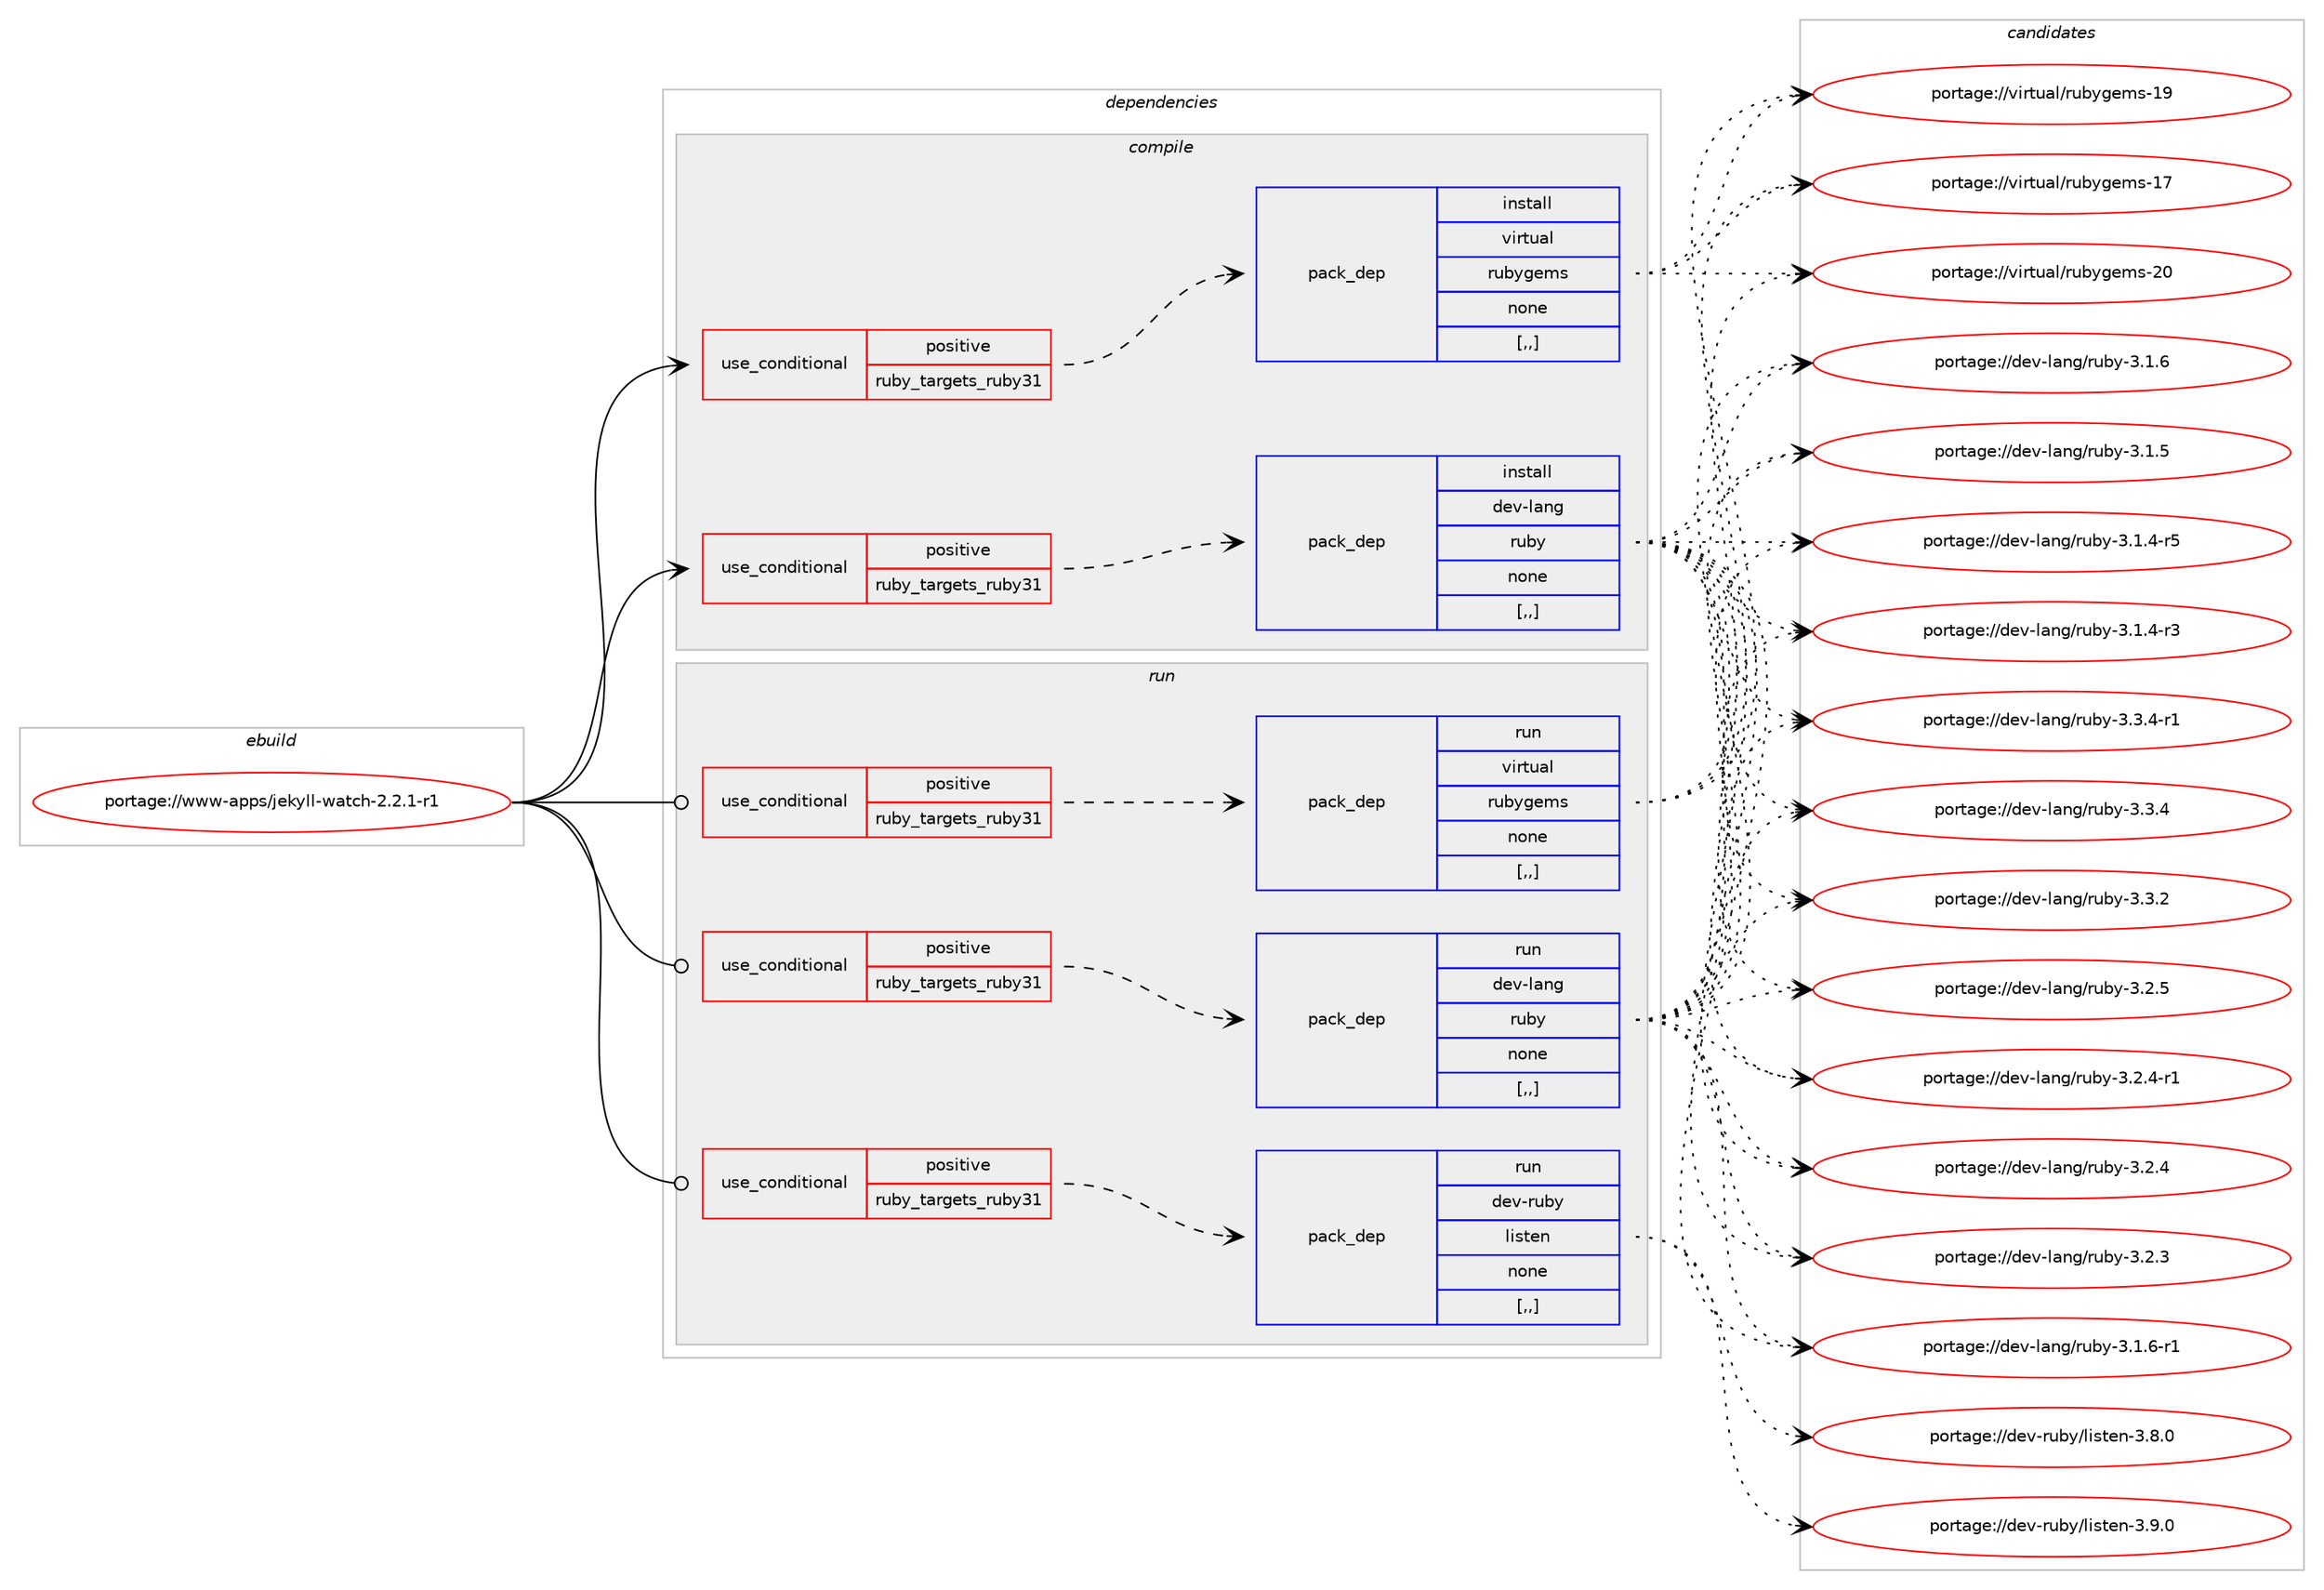 digraph prolog {

# *************
# Graph options
# *************

newrank=true;
concentrate=true;
compound=true;
graph [rankdir=LR,fontname=Helvetica,fontsize=10,ranksep=1.5];#, ranksep=2.5, nodesep=0.2];
edge  [arrowhead=vee];
node  [fontname=Helvetica,fontsize=10];

# **********
# The ebuild
# **********

subgraph cluster_leftcol {
color=gray;
label=<<i>ebuild</i>>;
id [label="portage://www-apps/jekyll-watch-2.2.1-r1", color=red, width=4, href="../www-apps/jekyll-watch-2.2.1-r1.svg"];
}

# ****************
# The dependencies
# ****************

subgraph cluster_midcol {
color=gray;
label=<<i>dependencies</i>>;
subgraph cluster_compile {
fillcolor="#eeeeee";
style=filled;
label=<<i>compile</i>>;
subgraph cond119008 {
dependency446856 [label=<<TABLE BORDER="0" CELLBORDER="1" CELLSPACING="0" CELLPADDING="4"><TR><TD ROWSPAN="3" CELLPADDING="10">use_conditional</TD></TR><TR><TD>positive</TD></TR><TR><TD>ruby_targets_ruby31</TD></TR></TABLE>>, shape=none, color=red];
subgraph pack324559 {
dependency446857 [label=<<TABLE BORDER="0" CELLBORDER="1" CELLSPACING="0" CELLPADDING="4" WIDTH="220"><TR><TD ROWSPAN="6" CELLPADDING="30">pack_dep</TD></TR><TR><TD WIDTH="110">install</TD></TR><TR><TD>dev-lang</TD></TR><TR><TD>ruby</TD></TR><TR><TD>none</TD></TR><TR><TD>[,,]</TD></TR></TABLE>>, shape=none, color=blue];
}
dependency446856:e -> dependency446857:w [weight=20,style="dashed",arrowhead="vee"];
}
id:e -> dependency446856:w [weight=20,style="solid",arrowhead="vee"];
subgraph cond119009 {
dependency446858 [label=<<TABLE BORDER="0" CELLBORDER="1" CELLSPACING="0" CELLPADDING="4"><TR><TD ROWSPAN="3" CELLPADDING="10">use_conditional</TD></TR><TR><TD>positive</TD></TR><TR><TD>ruby_targets_ruby31</TD></TR></TABLE>>, shape=none, color=red];
subgraph pack324560 {
dependency446859 [label=<<TABLE BORDER="0" CELLBORDER="1" CELLSPACING="0" CELLPADDING="4" WIDTH="220"><TR><TD ROWSPAN="6" CELLPADDING="30">pack_dep</TD></TR><TR><TD WIDTH="110">install</TD></TR><TR><TD>virtual</TD></TR><TR><TD>rubygems</TD></TR><TR><TD>none</TD></TR><TR><TD>[,,]</TD></TR></TABLE>>, shape=none, color=blue];
}
dependency446858:e -> dependency446859:w [weight=20,style="dashed",arrowhead="vee"];
}
id:e -> dependency446858:w [weight=20,style="solid",arrowhead="vee"];
}
subgraph cluster_compileandrun {
fillcolor="#eeeeee";
style=filled;
label=<<i>compile and run</i>>;
}
subgraph cluster_run {
fillcolor="#eeeeee";
style=filled;
label=<<i>run</i>>;
subgraph cond119010 {
dependency446860 [label=<<TABLE BORDER="0" CELLBORDER="1" CELLSPACING="0" CELLPADDING="4"><TR><TD ROWSPAN="3" CELLPADDING="10">use_conditional</TD></TR><TR><TD>positive</TD></TR><TR><TD>ruby_targets_ruby31</TD></TR></TABLE>>, shape=none, color=red];
subgraph pack324561 {
dependency446861 [label=<<TABLE BORDER="0" CELLBORDER="1" CELLSPACING="0" CELLPADDING="4" WIDTH="220"><TR><TD ROWSPAN="6" CELLPADDING="30">pack_dep</TD></TR><TR><TD WIDTH="110">run</TD></TR><TR><TD>dev-lang</TD></TR><TR><TD>ruby</TD></TR><TR><TD>none</TD></TR><TR><TD>[,,]</TD></TR></TABLE>>, shape=none, color=blue];
}
dependency446860:e -> dependency446861:w [weight=20,style="dashed",arrowhead="vee"];
}
id:e -> dependency446860:w [weight=20,style="solid",arrowhead="odot"];
subgraph cond119011 {
dependency446862 [label=<<TABLE BORDER="0" CELLBORDER="1" CELLSPACING="0" CELLPADDING="4"><TR><TD ROWSPAN="3" CELLPADDING="10">use_conditional</TD></TR><TR><TD>positive</TD></TR><TR><TD>ruby_targets_ruby31</TD></TR></TABLE>>, shape=none, color=red];
subgraph pack324562 {
dependency446863 [label=<<TABLE BORDER="0" CELLBORDER="1" CELLSPACING="0" CELLPADDING="4" WIDTH="220"><TR><TD ROWSPAN="6" CELLPADDING="30">pack_dep</TD></TR><TR><TD WIDTH="110">run</TD></TR><TR><TD>dev-ruby</TD></TR><TR><TD>listen</TD></TR><TR><TD>none</TD></TR><TR><TD>[,,]</TD></TR></TABLE>>, shape=none, color=blue];
}
dependency446862:e -> dependency446863:w [weight=20,style="dashed",arrowhead="vee"];
}
id:e -> dependency446862:w [weight=20,style="solid",arrowhead="odot"];
subgraph cond119012 {
dependency446864 [label=<<TABLE BORDER="0" CELLBORDER="1" CELLSPACING="0" CELLPADDING="4"><TR><TD ROWSPAN="3" CELLPADDING="10">use_conditional</TD></TR><TR><TD>positive</TD></TR><TR><TD>ruby_targets_ruby31</TD></TR></TABLE>>, shape=none, color=red];
subgraph pack324563 {
dependency446865 [label=<<TABLE BORDER="0" CELLBORDER="1" CELLSPACING="0" CELLPADDING="4" WIDTH="220"><TR><TD ROWSPAN="6" CELLPADDING="30">pack_dep</TD></TR><TR><TD WIDTH="110">run</TD></TR><TR><TD>virtual</TD></TR><TR><TD>rubygems</TD></TR><TR><TD>none</TD></TR><TR><TD>[,,]</TD></TR></TABLE>>, shape=none, color=blue];
}
dependency446864:e -> dependency446865:w [weight=20,style="dashed",arrowhead="vee"];
}
id:e -> dependency446864:w [weight=20,style="solid",arrowhead="odot"];
}
}

# **************
# The candidates
# **************

subgraph cluster_choices {
rank=same;
color=gray;
label=<<i>candidates</i>>;

subgraph choice324559 {
color=black;
nodesep=1;
choice100101118451089711010347114117981214551465146524511449 [label="portage://dev-lang/ruby-3.3.4-r1", color=red, width=4,href="../dev-lang/ruby-3.3.4-r1.svg"];
choice10010111845108971101034711411798121455146514652 [label="portage://dev-lang/ruby-3.3.4", color=red, width=4,href="../dev-lang/ruby-3.3.4.svg"];
choice10010111845108971101034711411798121455146514650 [label="portage://dev-lang/ruby-3.3.2", color=red, width=4,href="../dev-lang/ruby-3.3.2.svg"];
choice10010111845108971101034711411798121455146504653 [label="portage://dev-lang/ruby-3.2.5", color=red, width=4,href="../dev-lang/ruby-3.2.5.svg"];
choice100101118451089711010347114117981214551465046524511449 [label="portage://dev-lang/ruby-3.2.4-r1", color=red, width=4,href="../dev-lang/ruby-3.2.4-r1.svg"];
choice10010111845108971101034711411798121455146504652 [label="portage://dev-lang/ruby-3.2.4", color=red, width=4,href="../dev-lang/ruby-3.2.4.svg"];
choice10010111845108971101034711411798121455146504651 [label="portage://dev-lang/ruby-3.2.3", color=red, width=4,href="../dev-lang/ruby-3.2.3.svg"];
choice100101118451089711010347114117981214551464946544511449 [label="portage://dev-lang/ruby-3.1.6-r1", color=red, width=4,href="../dev-lang/ruby-3.1.6-r1.svg"];
choice10010111845108971101034711411798121455146494654 [label="portage://dev-lang/ruby-3.1.6", color=red, width=4,href="../dev-lang/ruby-3.1.6.svg"];
choice10010111845108971101034711411798121455146494653 [label="portage://dev-lang/ruby-3.1.5", color=red, width=4,href="../dev-lang/ruby-3.1.5.svg"];
choice100101118451089711010347114117981214551464946524511453 [label="portage://dev-lang/ruby-3.1.4-r5", color=red, width=4,href="../dev-lang/ruby-3.1.4-r5.svg"];
choice100101118451089711010347114117981214551464946524511451 [label="portage://dev-lang/ruby-3.1.4-r3", color=red, width=4,href="../dev-lang/ruby-3.1.4-r3.svg"];
dependency446857:e -> choice100101118451089711010347114117981214551465146524511449:w [style=dotted,weight="100"];
dependency446857:e -> choice10010111845108971101034711411798121455146514652:w [style=dotted,weight="100"];
dependency446857:e -> choice10010111845108971101034711411798121455146514650:w [style=dotted,weight="100"];
dependency446857:e -> choice10010111845108971101034711411798121455146504653:w [style=dotted,weight="100"];
dependency446857:e -> choice100101118451089711010347114117981214551465046524511449:w [style=dotted,weight="100"];
dependency446857:e -> choice10010111845108971101034711411798121455146504652:w [style=dotted,weight="100"];
dependency446857:e -> choice10010111845108971101034711411798121455146504651:w [style=dotted,weight="100"];
dependency446857:e -> choice100101118451089711010347114117981214551464946544511449:w [style=dotted,weight="100"];
dependency446857:e -> choice10010111845108971101034711411798121455146494654:w [style=dotted,weight="100"];
dependency446857:e -> choice10010111845108971101034711411798121455146494653:w [style=dotted,weight="100"];
dependency446857:e -> choice100101118451089711010347114117981214551464946524511453:w [style=dotted,weight="100"];
dependency446857:e -> choice100101118451089711010347114117981214551464946524511451:w [style=dotted,weight="100"];
}
subgraph choice324560 {
color=black;
nodesep=1;
choice118105114116117971084711411798121103101109115455048 [label="portage://virtual/rubygems-20", color=red, width=4,href="../virtual/rubygems-20.svg"];
choice118105114116117971084711411798121103101109115454957 [label="portage://virtual/rubygems-19", color=red, width=4,href="../virtual/rubygems-19.svg"];
choice118105114116117971084711411798121103101109115454955 [label="portage://virtual/rubygems-17", color=red, width=4,href="../virtual/rubygems-17.svg"];
dependency446859:e -> choice118105114116117971084711411798121103101109115455048:w [style=dotted,weight="100"];
dependency446859:e -> choice118105114116117971084711411798121103101109115454957:w [style=dotted,weight="100"];
dependency446859:e -> choice118105114116117971084711411798121103101109115454955:w [style=dotted,weight="100"];
}
subgraph choice324561 {
color=black;
nodesep=1;
choice100101118451089711010347114117981214551465146524511449 [label="portage://dev-lang/ruby-3.3.4-r1", color=red, width=4,href="../dev-lang/ruby-3.3.4-r1.svg"];
choice10010111845108971101034711411798121455146514652 [label="portage://dev-lang/ruby-3.3.4", color=red, width=4,href="../dev-lang/ruby-3.3.4.svg"];
choice10010111845108971101034711411798121455146514650 [label="portage://dev-lang/ruby-3.3.2", color=red, width=4,href="../dev-lang/ruby-3.3.2.svg"];
choice10010111845108971101034711411798121455146504653 [label="portage://dev-lang/ruby-3.2.5", color=red, width=4,href="../dev-lang/ruby-3.2.5.svg"];
choice100101118451089711010347114117981214551465046524511449 [label="portage://dev-lang/ruby-3.2.4-r1", color=red, width=4,href="../dev-lang/ruby-3.2.4-r1.svg"];
choice10010111845108971101034711411798121455146504652 [label="portage://dev-lang/ruby-3.2.4", color=red, width=4,href="../dev-lang/ruby-3.2.4.svg"];
choice10010111845108971101034711411798121455146504651 [label="portage://dev-lang/ruby-3.2.3", color=red, width=4,href="../dev-lang/ruby-3.2.3.svg"];
choice100101118451089711010347114117981214551464946544511449 [label="portage://dev-lang/ruby-3.1.6-r1", color=red, width=4,href="../dev-lang/ruby-3.1.6-r1.svg"];
choice10010111845108971101034711411798121455146494654 [label="portage://dev-lang/ruby-3.1.6", color=red, width=4,href="../dev-lang/ruby-3.1.6.svg"];
choice10010111845108971101034711411798121455146494653 [label="portage://dev-lang/ruby-3.1.5", color=red, width=4,href="../dev-lang/ruby-3.1.5.svg"];
choice100101118451089711010347114117981214551464946524511453 [label="portage://dev-lang/ruby-3.1.4-r5", color=red, width=4,href="../dev-lang/ruby-3.1.4-r5.svg"];
choice100101118451089711010347114117981214551464946524511451 [label="portage://dev-lang/ruby-3.1.4-r3", color=red, width=4,href="../dev-lang/ruby-3.1.4-r3.svg"];
dependency446861:e -> choice100101118451089711010347114117981214551465146524511449:w [style=dotted,weight="100"];
dependency446861:e -> choice10010111845108971101034711411798121455146514652:w [style=dotted,weight="100"];
dependency446861:e -> choice10010111845108971101034711411798121455146514650:w [style=dotted,weight="100"];
dependency446861:e -> choice10010111845108971101034711411798121455146504653:w [style=dotted,weight="100"];
dependency446861:e -> choice100101118451089711010347114117981214551465046524511449:w [style=dotted,weight="100"];
dependency446861:e -> choice10010111845108971101034711411798121455146504652:w [style=dotted,weight="100"];
dependency446861:e -> choice10010111845108971101034711411798121455146504651:w [style=dotted,weight="100"];
dependency446861:e -> choice100101118451089711010347114117981214551464946544511449:w [style=dotted,weight="100"];
dependency446861:e -> choice10010111845108971101034711411798121455146494654:w [style=dotted,weight="100"];
dependency446861:e -> choice10010111845108971101034711411798121455146494653:w [style=dotted,weight="100"];
dependency446861:e -> choice100101118451089711010347114117981214551464946524511453:w [style=dotted,weight="100"];
dependency446861:e -> choice100101118451089711010347114117981214551464946524511451:w [style=dotted,weight="100"];
}
subgraph choice324562 {
color=black;
nodesep=1;
choice100101118451141179812147108105115116101110455146574648 [label="portage://dev-ruby/listen-3.9.0", color=red, width=4,href="../dev-ruby/listen-3.9.0.svg"];
choice100101118451141179812147108105115116101110455146564648 [label="portage://dev-ruby/listen-3.8.0", color=red, width=4,href="../dev-ruby/listen-3.8.0.svg"];
dependency446863:e -> choice100101118451141179812147108105115116101110455146574648:w [style=dotted,weight="100"];
dependency446863:e -> choice100101118451141179812147108105115116101110455146564648:w [style=dotted,weight="100"];
}
subgraph choice324563 {
color=black;
nodesep=1;
choice118105114116117971084711411798121103101109115455048 [label="portage://virtual/rubygems-20", color=red, width=4,href="../virtual/rubygems-20.svg"];
choice118105114116117971084711411798121103101109115454957 [label="portage://virtual/rubygems-19", color=red, width=4,href="../virtual/rubygems-19.svg"];
choice118105114116117971084711411798121103101109115454955 [label="portage://virtual/rubygems-17", color=red, width=4,href="../virtual/rubygems-17.svg"];
dependency446865:e -> choice118105114116117971084711411798121103101109115455048:w [style=dotted,weight="100"];
dependency446865:e -> choice118105114116117971084711411798121103101109115454957:w [style=dotted,weight="100"];
dependency446865:e -> choice118105114116117971084711411798121103101109115454955:w [style=dotted,weight="100"];
}
}

}
